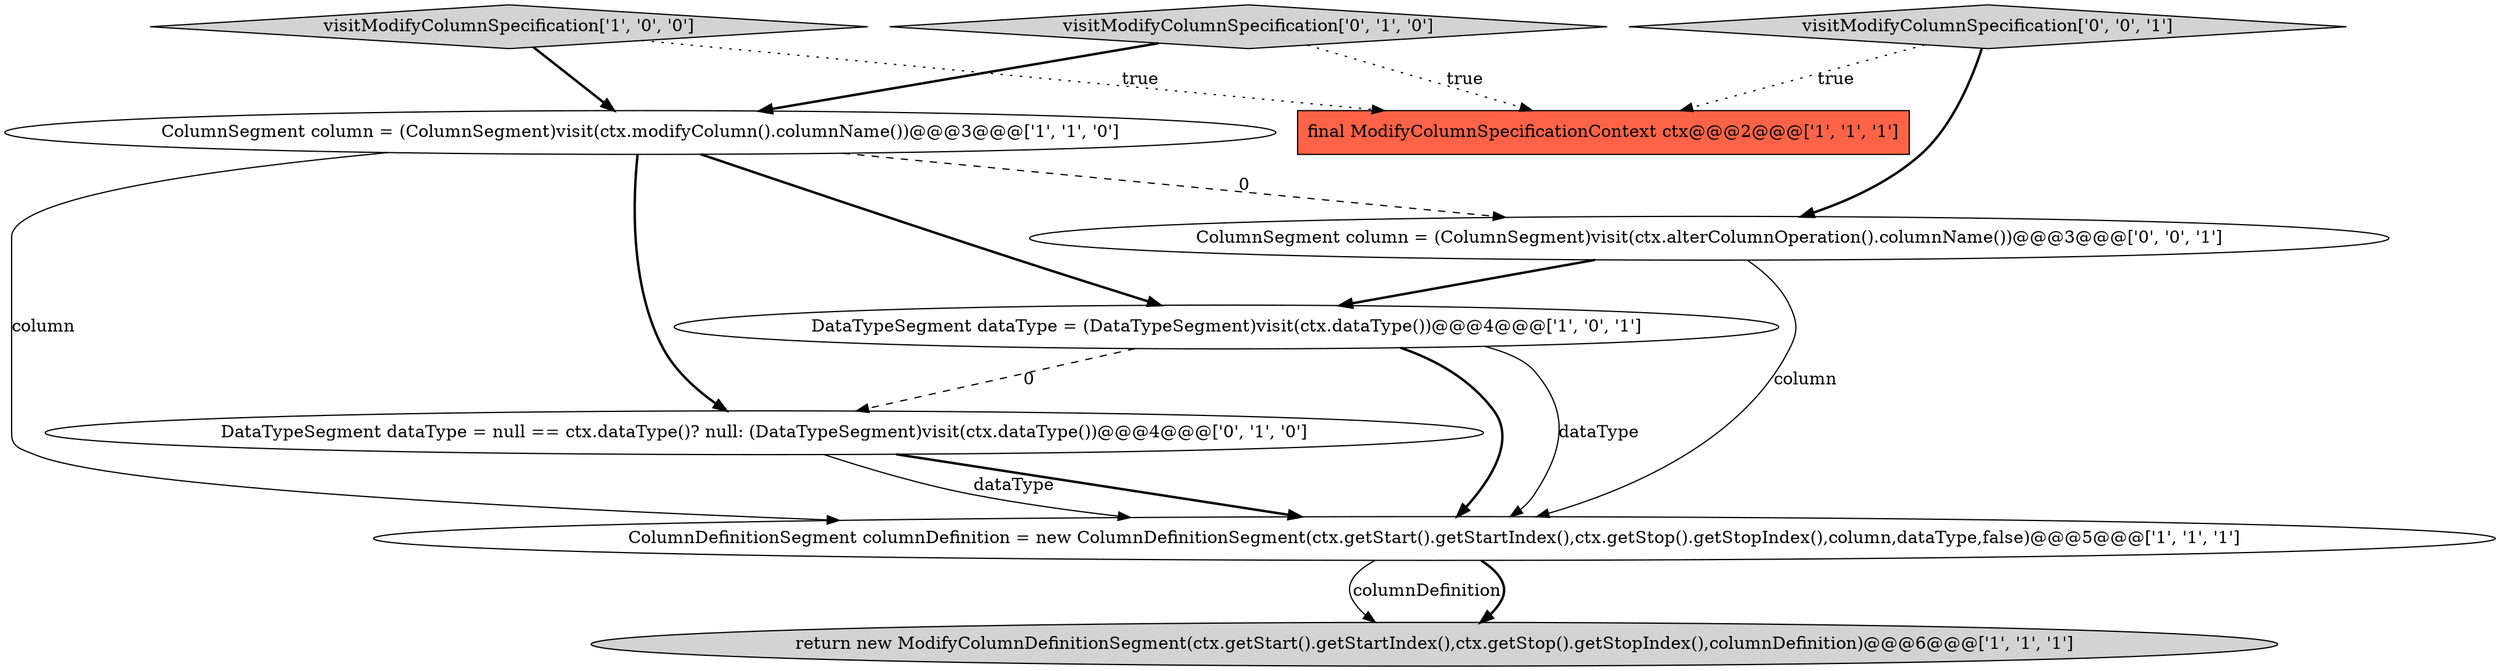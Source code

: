 digraph {
1 [style = filled, label = "ColumnDefinitionSegment columnDefinition = new ColumnDefinitionSegment(ctx.getStart().getStartIndex(),ctx.getStop().getStopIndex(),column,dataType,false)@@@5@@@['1', '1', '1']", fillcolor = white, shape = ellipse image = "AAA0AAABBB1BBB"];
9 [style = filled, label = "visitModifyColumnSpecification['0', '0', '1']", fillcolor = lightgray, shape = diamond image = "AAA0AAABBB3BBB"];
2 [style = filled, label = "final ModifyColumnSpecificationContext ctx@@@2@@@['1', '1', '1']", fillcolor = tomato, shape = box image = "AAA0AAABBB1BBB"];
5 [style = filled, label = "return new ModifyColumnDefinitionSegment(ctx.getStart().getStartIndex(),ctx.getStop().getStopIndex(),columnDefinition)@@@6@@@['1', '1', '1']", fillcolor = lightgray, shape = ellipse image = "AAA0AAABBB1BBB"];
4 [style = filled, label = "ColumnSegment column = (ColumnSegment)visit(ctx.modifyColumn().columnName())@@@3@@@['1', '1', '0']", fillcolor = white, shape = ellipse image = "AAA0AAABBB1BBB"];
6 [style = filled, label = "visitModifyColumnSpecification['0', '1', '0']", fillcolor = lightgray, shape = diamond image = "AAA0AAABBB2BBB"];
3 [style = filled, label = "visitModifyColumnSpecification['1', '0', '0']", fillcolor = lightgray, shape = diamond image = "AAA0AAABBB1BBB"];
7 [style = filled, label = "DataTypeSegment dataType = null == ctx.dataType()? null: (DataTypeSegment)visit(ctx.dataType())@@@4@@@['0', '1', '0']", fillcolor = white, shape = ellipse image = "AAA1AAABBB2BBB"];
8 [style = filled, label = "ColumnSegment column = (ColumnSegment)visit(ctx.alterColumnOperation().columnName())@@@3@@@['0', '0', '1']", fillcolor = white, shape = ellipse image = "AAA0AAABBB3BBB"];
0 [style = filled, label = "DataTypeSegment dataType = (DataTypeSegment)visit(ctx.dataType())@@@4@@@['1', '0', '1']", fillcolor = white, shape = ellipse image = "AAA0AAABBB1BBB"];
8->1 [style = solid, label="column"];
4->1 [style = solid, label="column"];
0->1 [style = solid, label="dataType"];
7->1 [style = bold, label=""];
0->7 [style = dashed, label="0"];
9->8 [style = bold, label=""];
1->5 [style = solid, label="columnDefinition"];
6->2 [style = dotted, label="true"];
4->7 [style = bold, label=""];
6->4 [style = bold, label=""];
3->2 [style = dotted, label="true"];
9->2 [style = dotted, label="true"];
3->4 [style = bold, label=""];
0->1 [style = bold, label=""];
8->0 [style = bold, label=""];
4->0 [style = bold, label=""];
7->1 [style = solid, label="dataType"];
4->8 [style = dashed, label="0"];
1->5 [style = bold, label=""];
}
